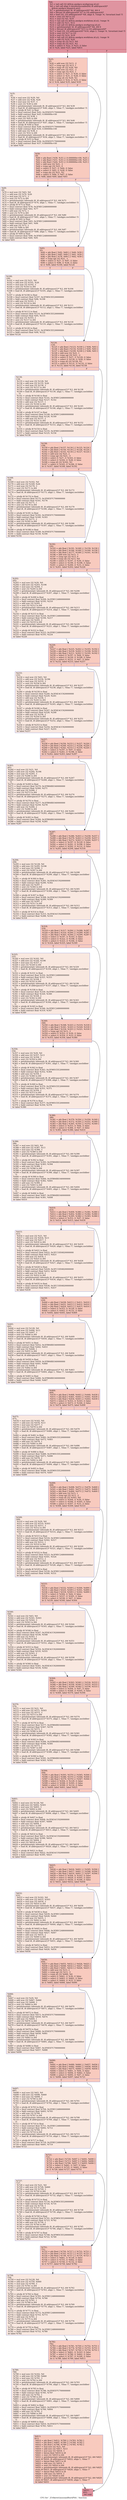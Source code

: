 digraph "CFG for '_Z16kernGaussianBluriiPhS_' function" {
	label="CFG for '_Z16kernGaussianBluriiPhS_' function";

	Node0x592f450 [shape=record,color="#b70d28ff", style=filled, fillcolor="#b70d2870",label="{%4:\l  %5 = tail call i32 @llvm.amdgcn.workgroup.id.x()\l  %6 = tail call align 4 dereferenceable(64) i8 addrspace(4)*\l... @llvm.amdgcn.dispatch.ptr()\l  %7 = getelementptr i8, i8 addrspace(4)* %6, i64 4\l  %8 = bitcast i8 addrspace(4)* %7 to i16 addrspace(4)*\l  %9 = load i16, i16 addrspace(4)* %8, align 4, !range !4, !invariant.load !5\l  %10 = zext i16 %9 to i32\l  %11 = mul i32 %5, %10\l  %12 = tail call i32 @llvm.amdgcn.workitem.id.x(), !range !6\l  %13 = add i32 %11, %12\l  %14 = tail call i32 @llvm.amdgcn.workgroup.id.y()\l  %15 = getelementptr i8, i8 addrspace(4)* %6, i64 6\l  %16 = bitcast i8 addrspace(4)* %15 to i16 addrspace(4)*\l  %17 = load i16, i16 addrspace(4)* %16, align 2, !range !4, !invariant.load !5\l  %18 = zext i16 %17 to i32\l  %19 = mul i32 %14, %18\l  %20 = tail call i32 @llvm.amdgcn.workitem.id.y(), !range !6\l  %21 = add i32 %19, %20\l  %22 = icmp slt i32 %13, %0\l  %23 = icmp slt i32 %21, %1\l  %24 = select i1 %22, i1 %23, i1 false\l  br i1 %24, label %25, label %831\l|{<s0>T|<s1>F}}"];
	Node0x592f450:s0 -> Node0x5932ef0;
	Node0x592f450:s1 -> Node0x5932f80;
	Node0x5932ef0 [shape=record,color="#3d50c3ff", style=filled, fillcolor="#ef886b70",label="{%25:\l25:                                               \l  %26 = add nsw i32 %13, -2\l  %27 = icmp sgt i32 %13, 1\l  %28 = icmp slt i32 %26, %0\l  %29 = add nsw i32 %21, -2\l  %30 = icmp sgt i32 %21, 1\l  %31 = select i1 %27, i1 %30, i1 false\l  %32 = select i1 %31, i1 %28, i1 false\l  %33 = icmp slt i32 %29, %1\l  %34 = select i1 %32, i1 %33, i1 false\l  br i1 %34, label %35, label %59\l|{<s0>T|<s1>F}}"];
	Node0x5932ef0:s0 -> Node0x5931650;
	Node0x5932ef0:s1 -> Node0x5933810;
	Node0x5931650 [shape=record,color="#3d50c3ff", style=filled, fillcolor="#f1ccb870",label="{%35:\l35:                                               \l  %36 = mul nsw i32 %29, %0\l  %37 = add nsw i32 %36, %26\l  %38 = mul nsw i32 %37, 3\l  %39 = sext i32 %38 to i64\l  %40 = getelementptr inbounds i8, i8 addrspace(1)* %3, i64 %39\l  %41 = load i8, i8 addrspace(1)* %40, align 1, !tbaa !7, !amdgpu.noclobber !5\l  %42 = uitofp i8 %41 to float\l  %43 = fmul contract float %42, 0x3F6ED7C700000000\l  %44 = fadd contract float %43, 0.000000e+00\l  %45 = add nsw i32 %38, 1\l  %46 = sext i32 %45 to i64\l  %47 = getelementptr inbounds i8, i8 addrspace(1)* %3, i64 %46\l  %48 = load i8, i8 addrspace(1)* %47, align 1, !tbaa !7, !amdgpu.noclobber !5\l  %49 = uitofp i8 %48 to float\l  %50 = fmul contract float %49, 0x3F6ED7C700000000\l  %51 = fadd contract float %50, 0.000000e+00\l  %52 = add nsw i32 %38, 2\l  %53 = sext i32 %52 to i64\l  %54 = getelementptr inbounds i8, i8 addrspace(1)* %3, i64 %53\l  %55 = load i8, i8 addrspace(1)* %54, align 1, !tbaa !7, !amdgpu.noclobber !5\l  %56 = uitofp i8 %55 to float\l  %57 = fmul contract float %56, 0x3F6ED7C700000000\l  %58 = fadd contract float %57, 0.000000e+00\l  br label %59\l}"];
	Node0x5931650 -> Node0x5933810;
	Node0x5933810 [shape=record,color="#3d50c3ff", style=filled, fillcolor="#ef886b70",label="{%59:\l59:                                               \l  %60 = phi float [ %58, %35 ], [ 0.000000e+00, %25 ]\l  %61 = phi float [ %51, %35 ], [ 0.000000e+00, %25 ]\l  %62 = phi float [ %44, %35 ], [ 0.000000e+00, %25 ]\l  %63 = add nsw i32 %21, -1\l  %64 = icmp sgt i32 %21, 0\l  %65 = select i1 %27, i1 %64, i1 false\l  %66 = select i1 %65, i1 %28, i1 false\l  %67 = icmp sle i32 %21, %1\l  %68 = select i1 %66, i1 %67, i1 false\l  br i1 %68, label %69, label %93\l|{<s0>T|<s1>F}}"];
	Node0x5933810:s0 -> Node0x59360e0;
	Node0x5933810:s1 -> Node0x5936130;
	Node0x59360e0 [shape=record,color="#3d50c3ff", style=filled, fillcolor="#f1ccb870",label="{%69:\l69:                                               \l  %70 = mul nsw i32 %63, %0\l  %71 = add nsw i32 %70, %26\l  %72 = mul nsw i32 %71, 3\l  %73 = sext i32 %72 to i64\l  %74 = getelementptr inbounds i8, i8 addrspace(1)* %3, i64 %73\l  %75 = load i8, i8 addrspace(1)* %74, align 1, !tbaa !7, !amdgpu.noclobber !5\l  %76 = uitofp i8 %75 to float\l  %77 = fmul contract float %76, 0x3F8EC24800000000\l  %78 = fadd contract float %62, %77\l  %79 = add nsw i32 %72, 1\l  %80 = sext i32 %79 to i64\l  %81 = getelementptr inbounds i8, i8 addrspace(1)* %3, i64 %80\l  %82 = load i8, i8 addrspace(1)* %81, align 1, !tbaa !7, !amdgpu.noclobber !5\l  %83 = uitofp i8 %82 to float\l  %84 = fmul contract float %83, 0x3F8EC24800000000\l  %85 = fadd contract float %61, %84\l  %86 = add nsw i32 %72, 2\l  %87 = sext i32 %86 to i64\l  %88 = getelementptr inbounds i8, i8 addrspace(1)* %3, i64 %87\l  %89 = load i8, i8 addrspace(1)* %88, align 1, !tbaa !7, !amdgpu.noclobber !5\l  %90 = uitofp i8 %89 to float\l  %91 = fmul contract float %90, 0x3F8EC24800000000\l  %92 = fadd contract float %60, %91\l  br label %93\l}"];
	Node0x59360e0 -> Node0x5936130;
	Node0x5936130 [shape=record,color="#3d50c3ff", style=filled, fillcolor="#ef886b70",label="{%93:\l93:                                               \l  %94 = phi float [ %92, %69 ], [ %60, %59 ]\l  %95 = phi float [ %85, %69 ], [ %61, %59 ]\l  %96 = phi float [ %78, %69 ], [ %62, %59 ]\l  %97 = icmp sgt i32 %21, -1\l  %98 = select i1 %27, i1 %97, i1 false\l  %99 = select i1 %98, i1 %28, i1 false\l  br i1 %99, label %100, label %124\l|{<s0>T|<s1>F}}"];
	Node0x5936130:s0 -> Node0x59373d0;
	Node0x5936130:s1 -> Node0x5937420;
	Node0x59373d0 [shape=record,color="#3d50c3ff", style=filled, fillcolor="#f1ccb870",label="{%100:\l100:                                              \l  %101 = mul nsw i32 %21, %0\l  %102 = add nsw i32 %101, %26\l  %103 = mul nsw i32 %102, 3\l  %104 = sext i32 %103 to i64\l  %105 = getelementptr inbounds i8, i8 addrspace(1)* %3, i64 %104\l  %106 = load i8, i8 addrspace(1)* %105, align 1, !tbaa !7, !amdgpu.noclobber\l... !5\l  %107 = uitofp i8 %106 to float\l  %108 = fmul contract float %107, 0x3F985CEE20000000\l  %109 = fadd contract float %96, %108\l  %110 = add nsw i32 %103, 1\l  %111 = sext i32 %110 to i64\l  %112 = getelementptr inbounds i8, i8 addrspace(1)* %3, i64 %111\l  %113 = load i8, i8 addrspace(1)* %112, align 1, !tbaa !7, !amdgpu.noclobber\l... !5\l  %114 = uitofp i8 %113 to float\l  %115 = fmul contract float %114, 0x3F985CEE20000000\l  %116 = fadd contract float %95, %115\l  %117 = add nsw i32 %103, 2\l  %118 = sext i32 %117 to i64\l  %119 = getelementptr inbounds i8, i8 addrspace(1)* %3, i64 %118\l  %120 = load i8, i8 addrspace(1)* %119, align 1, !tbaa !7, !amdgpu.noclobber\l... !5\l  %121 = uitofp i8 %120 to float\l  %122 = fmul contract float %121, 0x3F985CEE20000000\l  %123 = fadd contract float %94, %122\l  br label %124\l}"];
	Node0x59373d0 -> Node0x5937420;
	Node0x5937420 [shape=record,color="#3d50c3ff", style=filled, fillcolor="#ef886b70",label="{%124:\l124:                                              \l  %125 = phi float [ %123, %100 ], [ %94, %93 ]\l  %126 = phi float [ %116, %100 ], [ %95, %93 ]\l  %127 = phi float [ %109, %100 ], [ %96, %93 ]\l  %128 = add nsw i32 %21, 1\l  %129 = icmp sgt i32 %21, -2\l  %130 = select i1 %27, i1 %129, i1 false\l  %131 = select i1 %130, i1 %28, i1 false\l  %132 = icmp slt i32 %128, %1\l  %133 = select i1 %131, i1 %132, i1 false\l  br i1 %133, label %134, label %158\l|{<s0>T|<s1>F}}"];
	Node0x5937420:s0 -> Node0x5935f50;
	Node0x5937420:s1 -> Node0x5935fa0;
	Node0x5935f50 [shape=record,color="#3d50c3ff", style=filled, fillcolor="#f1ccb870",label="{%134:\l134:                                              \l  %135 = mul nsw i32 %128, %0\l  %136 = add nsw i32 %135, %26\l  %137 = mul nsw i32 %136, 3\l  %138 = sext i32 %137 to i64\l  %139 = getelementptr inbounds i8, i8 addrspace(1)* %3, i64 %138\l  %140 = load i8, i8 addrspace(1)* %139, align 1, !tbaa !7, !amdgpu.noclobber\l... !5\l  %141 = uitofp i8 %140 to float\l  %142 = fmul contract float %141, 0x3F8EC24800000000\l  %143 = fadd contract float %127, %142\l  %144 = add nsw i32 %137, 1\l  %145 = sext i32 %144 to i64\l  %146 = getelementptr inbounds i8, i8 addrspace(1)* %3, i64 %145\l  %147 = load i8, i8 addrspace(1)* %146, align 1, !tbaa !7, !amdgpu.noclobber\l... !5\l  %148 = uitofp i8 %147 to float\l  %149 = fmul contract float %148, 0x3F8EC24800000000\l  %150 = fadd contract float %126, %149\l  %151 = add nsw i32 %137, 2\l  %152 = sext i32 %151 to i64\l  %153 = getelementptr inbounds i8, i8 addrspace(1)* %3, i64 %152\l  %154 = load i8, i8 addrspace(1)* %153, align 1, !tbaa !7, !amdgpu.noclobber\l... !5\l  %155 = uitofp i8 %154 to float\l  %156 = fmul contract float %155, 0x3F8EC24800000000\l  %157 = fadd contract float %125, %156\l  br label %158\l}"];
	Node0x5935f50 -> Node0x5935fa0;
	Node0x5935fa0 [shape=record,color="#3d50c3ff", style=filled, fillcolor="#ef886b70",label="{%158:\l158:                                              \l  %159 = phi float [ %157, %134 ], [ %125, %124 ]\l  %160 = phi float [ %150, %134 ], [ %126, %124 ]\l  %161 = phi float [ %143, %134 ], [ %127, %124 ]\l  %162 = add nsw i32 %21, 2\l  %163 = icmp sgt i32 %21, -3\l  %164 = select i1 %27, i1 %163, i1 false\l  %165 = select i1 %164, i1 %28, i1 false\l  %166 = icmp slt i32 %162, %1\l  %167 = select i1 %165, i1 %166, i1 false\l  br i1 %167, label %168, label %192\l|{<s0>T|<s1>F}}"];
	Node0x5935fa0:s0 -> Node0x593a0b0;
	Node0x5935fa0:s1 -> Node0x593a100;
	Node0x593a0b0 [shape=record,color="#3d50c3ff", style=filled, fillcolor="#f1ccb870",label="{%168:\l168:                                              \l  %169 = mul nsw i32 %162, %0\l  %170 = add nsw i32 %169, %26\l  %171 = mul nsw i32 %170, 3\l  %172 = sext i32 %171 to i64\l  %173 = getelementptr inbounds i8, i8 addrspace(1)* %3, i64 %172\l  %174 = load i8, i8 addrspace(1)* %173, align 1, !tbaa !7, !amdgpu.noclobber\l... !5\l  %175 = uitofp i8 %174 to float\l  %176 = fmul contract float %175, 0x3F6ED7C700000000\l  %177 = fadd contract float %161, %176\l  %178 = add nsw i32 %171, 1\l  %179 = sext i32 %178 to i64\l  %180 = getelementptr inbounds i8, i8 addrspace(1)* %3, i64 %179\l  %181 = load i8, i8 addrspace(1)* %180, align 1, !tbaa !7, !amdgpu.noclobber\l... !5\l  %182 = uitofp i8 %181 to float\l  %183 = fmul contract float %182, 0x3F6ED7C700000000\l  %184 = fadd contract float %160, %183\l  %185 = add nsw i32 %171, 2\l  %186 = sext i32 %185 to i64\l  %187 = getelementptr inbounds i8, i8 addrspace(1)* %3, i64 %186\l  %188 = load i8, i8 addrspace(1)* %187, align 1, !tbaa !7, !amdgpu.noclobber\l... !5\l  %189 = uitofp i8 %188 to float\l  %190 = fmul contract float %189, 0x3F6ED7C700000000\l  %191 = fadd contract float %159, %190\l  br label %192\l}"];
	Node0x593a0b0 -> Node0x593a100;
	Node0x593a100 [shape=record,color="#3d50c3ff", style=filled, fillcolor="#ef886b70",label="{%192:\l192:                                              \l  %193 = phi float [ %191, %168 ], [ %159, %158 ]\l  %194 = phi float [ %184, %168 ], [ %160, %158 ]\l  %195 = phi float [ %177, %168 ], [ %161, %158 ]\l  %196 = add nsw i32 %13, -1\l  %197 = icmp sgt i32 %13, 0\l  %198 = icmp sle i32 %13, %0\l  %199 = select i1 %197, i1 %30, i1 false\l  %200 = select i1 %199, i1 %198, i1 false\l  %201 = select i1 %200, i1 %33, i1 false\l  br i1 %201, label %202, label %226\l|{<s0>T|<s1>F}}"];
	Node0x593a100:s0 -> Node0x593b530;
	Node0x593a100:s1 -> Node0x593b580;
	Node0x593b530 [shape=record,color="#3d50c3ff", style=filled, fillcolor="#f1ccb870",label="{%202:\l202:                                              \l  %203 = mul nsw i32 %29, %0\l  %204 = add nsw i32 %203, %196\l  %205 = mul nsw i32 %204, 3\l  %206 = sext i32 %205 to i64\l  %207 = getelementptr inbounds i8, i8 addrspace(1)* %3, i64 %206\l  %208 = load i8, i8 addrspace(1)* %207, align 1, !tbaa !7, !amdgpu.noclobber\l... !5\l  %209 = uitofp i8 %208 to float\l  %210 = fmul contract float %209, 0x3F8EC24800000000\l  %211 = fadd contract float %195, %210\l  %212 = add nsw i32 %205, 1\l  %213 = sext i32 %212 to i64\l  %214 = getelementptr inbounds i8, i8 addrspace(1)* %3, i64 %213\l  %215 = load i8, i8 addrspace(1)* %214, align 1, !tbaa !7, !amdgpu.noclobber\l... !5\l  %216 = uitofp i8 %215 to float\l  %217 = fmul contract float %216, 0x3F8EC24800000000\l  %218 = fadd contract float %194, %217\l  %219 = add nsw i32 %205, 2\l  %220 = sext i32 %219 to i64\l  %221 = getelementptr inbounds i8, i8 addrspace(1)* %3, i64 %220\l  %222 = load i8, i8 addrspace(1)* %221, align 1, !tbaa !7, !amdgpu.noclobber\l... !5\l  %223 = uitofp i8 %222 to float\l  %224 = fmul contract float %223, 0x3F8EC24800000000\l  %225 = fadd contract float %193, %224\l  br label %226\l}"];
	Node0x593b530 -> Node0x593b580;
	Node0x593b580 [shape=record,color="#3d50c3ff", style=filled, fillcolor="#ef886b70",label="{%226:\l226:                                              \l  %227 = phi float [ %225, %202 ], [ %193, %192 ]\l  %228 = phi float [ %218, %202 ], [ %194, %192 ]\l  %229 = phi float [ %211, %202 ], [ %195, %192 ]\l  %230 = select i1 %197, i1 %64, i1 false\l  %231 = select i1 %230, i1 %198, i1 false\l  %232 = select i1 %231, i1 %67, i1 false\l  br i1 %232, label %233, label %257\l|{<s0>T|<s1>F}}"];
	Node0x593b580:s0 -> Node0x593c7d0;
	Node0x593b580:s1 -> Node0x593c820;
	Node0x593c7d0 [shape=record,color="#3d50c3ff", style=filled, fillcolor="#f1ccb870",label="{%233:\l233:                                              \l  %234 = mul nsw i32 %63, %0\l  %235 = add nsw i32 %234, %196\l  %236 = mul nsw i32 %235, 3\l  %237 = sext i32 %236 to i64\l  %238 = getelementptr inbounds i8, i8 addrspace(1)* %3, i64 %237\l  %239 = load i8, i8 addrspace(1)* %238, align 1, !tbaa !7, !amdgpu.noclobber\l... !5\l  %240 = uitofp i8 %239 to float\l  %241 = fmul contract float %240, 0x3FAEACC920000000\l  %242 = fadd contract float %229, %241\l  %243 = add nsw i32 %236, 1\l  %244 = sext i32 %243 to i64\l  %245 = getelementptr inbounds i8, i8 addrspace(1)* %3, i64 %244\l  %246 = load i8, i8 addrspace(1)* %245, align 1, !tbaa !7, !amdgpu.noclobber\l... !5\l  %247 = uitofp i8 %246 to float\l  %248 = fmul contract float %247, 0x3FAEACC920000000\l  %249 = fadd contract float %228, %248\l  %250 = add nsw i32 %236, 2\l  %251 = sext i32 %250 to i64\l  %252 = getelementptr inbounds i8, i8 addrspace(1)* %3, i64 %251\l  %253 = load i8, i8 addrspace(1)* %252, align 1, !tbaa !7, !amdgpu.noclobber\l... !5\l  %254 = uitofp i8 %253 to float\l  %255 = fmul contract float %254, 0x3FAEACC920000000\l  %256 = fadd contract float %227, %255\l  br label %257\l}"];
	Node0x593c7d0 -> Node0x593c820;
	Node0x593c820 [shape=record,color="#3d50c3ff", style=filled, fillcolor="#ef886b70",label="{%257:\l257:                                              \l  %258 = phi float [ %256, %233 ], [ %227, %226 ]\l  %259 = phi float [ %249, %233 ], [ %228, %226 ]\l  %260 = phi float [ %242, %233 ], [ %229, %226 ]\l  %261 = select i1 %197, i1 %97, i1 false\l  %262 = select i1 %261, i1 %198, i1 false\l  br i1 %262, label %263, label %287\l|{<s0>T|<s1>F}}"];
	Node0x593c820:s0 -> Node0x5938910;
	Node0x593c820:s1 -> Node0x5938960;
	Node0x5938910 [shape=record,color="#3d50c3ff", style=filled, fillcolor="#f1ccb870",label="{%263:\l263:                                              \l  %264 = mul nsw i32 %21, %0\l  %265 = add nsw i32 %264, %196\l  %266 = mul nsw i32 %265, 3\l  %267 = sext i32 %266 to i64\l  %268 = getelementptr inbounds i8, i8 addrspace(1)* %3, i64 %267\l  %269 = load i8, i8 addrspace(1)* %268, align 1, !tbaa !7, !amdgpu.noclobber\l... !5\l  %270 = uitofp i8 %269 to float\l  %271 = fmul contract float %270, 0x3FB84BD340000000\l  %272 = fadd contract float %260, %271\l  %273 = add nsw i32 %266, 1\l  %274 = sext i32 %273 to i64\l  %275 = getelementptr inbounds i8, i8 addrspace(1)* %3, i64 %274\l  %276 = load i8, i8 addrspace(1)* %275, align 1, !tbaa !7, !amdgpu.noclobber\l... !5\l  %277 = uitofp i8 %276 to float\l  %278 = fmul contract float %277, 0x3FB84BD340000000\l  %279 = fadd contract float %259, %278\l  %280 = add nsw i32 %266, 2\l  %281 = sext i32 %280 to i64\l  %282 = getelementptr inbounds i8, i8 addrspace(1)* %3, i64 %281\l  %283 = load i8, i8 addrspace(1)* %282, align 1, !tbaa !7, !amdgpu.noclobber\l... !5\l  %284 = uitofp i8 %283 to float\l  %285 = fmul contract float %284, 0x3FB84BD340000000\l  %286 = fadd contract float %258, %285\l  br label %287\l}"];
	Node0x5938910 -> Node0x5938960;
	Node0x5938960 [shape=record,color="#3d50c3ff", style=filled, fillcolor="#ef886b70",label="{%287:\l287:                                              \l  %288 = phi float [ %286, %263 ], [ %258, %257 ]\l  %289 = phi float [ %279, %263 ], [ %259, %257 ]\l  %290 = phi float [ %272, %263 ], [ %260, %257 ]\l  %291 = select i1 %197, i1 %129, i1 false\l  %292 = select i1 %291, i1 %198, i1 false\l  %293 = select i1 %292, i1 %132, i1 false\l  br i1 %293, label %294, label %318\l|{<s0>T|<s1>F}}"];
	Node0x5938960:s0 -> Node0x593f4f0;
	Node0x5938960:s1 -> Node0x593f540;
	Node0x593f4f0 [shape=record,color="#3d50c3ff", style=filled, fillcolor="#f1ccb870",label="{%294:\l294:                                              \l  %295 = mul nsw i32 %128, %0\l  %296 = add nsw i32 %295, %196\l  %297 = mul nsw i32 %296, 3\l  %298 = sext i32 %297 to i64\l  %299 = getelementptr inbounds i8, i8 addrspace(1)* %3, i64 %298\l  %300 = load i8, i8 addrspace(1)* %299, align 1, !tbaa !7, !amdgpu.noclobber\l... !5\l  %301 = uitofp i8 %300 to float\l  %302 = fmul contract float %301, 0x3FAEACC920000000\l  %303 = fadd contract float %290, %302\l  %304 = add nsw i32 %297, 1\l  %305 = sext i32 %304 to i64\l  %306 = getelementptr inbounds i8, i8 addrspace(1)* %3, i64 %305\l  %307 = load i8, i8 addrspace(1)* %306, align 1, !tbaa !7, !amdgpu.noclobber\l... !5\l  %308 = uitofp i8 %307 to float\l  %309 = fmul contract float %308, 0x3FAEACC920000000\l  %310 = fadd contract float %289, %309\l  %311 = add nsw i32 %297, 2\l  %312 = sext i32 %311 to i64\l  %313 = getelementptr inbounds i8, i8 addrspace(1)* %3, i64 %312\l  %314 = load i8, i8 addrspace(1)* %313, align 1, !tbaa !7, !amdgpu.noclobber\l... !5\l  %315 = uitofp i8 %314 to float\l  %316 = fmul contract float %315, 0x3FAEACC920000000\l  %317 = fadd contract float %288, %316\l  br label %318\l}"];
	Node0x593f4f0 -> Node0x593f540;
	Node0x593f540 [shape=record,color="#3d50c3ff", style=filled, fillcolor="#ef886b70",label="{%318:\l318:                                              \l  %319 = phi float [ %317, %294 ], [ %288, %287 ]\l  %320 = phi float [ %310, %294 ], [ %289, %287 ]\l  %321 = phi float [ %303, %294 ], [ %290, %287 ]\l  %322 = select i1 %197, i1 %163, i1 false\l  %323 = select i1 %322, i1 %198, i1 false\l  %324 = select i1 %323, i1 %166, i1 false\l  br i1 %324, label %325, label %349\l|{<s0>T|<s1>F}}"];
	Node0x593f540:s0 -> Node0x5940790;
	Node0x593f540:s1 -> Node0x59407e0;
	Node0x5940790 [shape=record,color="#3d50c3ff", style=filled, fillcolor="#f1ccb870",label="{%325:\l325:                                              \l  %326 = mul nsw i32 %162, %0\l  %327 = add nsw i32 %326, %196\l  %328 = mul nsw i32 %327, 3\l  %329 = sext i32 %328 to i64\l  %330 = getelementptr inbounds i8, i8 addrspace(1)* %3, i64 %329\l  %331 = load i8, i8 addrspace(1)* %330, align 1, !tbaa !7, !amdgpu.noclobber\l... !5\l  %332 = uitofp i8 %331 to float\l  %333 = fmul contract float %332, 0x3F8EC24800000000\l  %334 = fadd contract float %321, %333\l  %335 = add nsw i32 %328, 1\l  %336 = sext i32 %335 to i64\l  %337 = getelementptr inbounds i8, i8 addrspace(1)* %3, i64 %336\l  %338 = load i8, i8 addrspace(1)* %337, align 1, !tbaa !7, !amdgpu.noclobber\l... !5\l  %339 = uitofp i8 %338 to float\l  %340 = fmul contract float %339, 0x3F8EC24800000000\l  %341 = fadd contract float %320, %340\l  %342 = add nsw i32 %328, 2\l  %343 = sext i32 %342 to i64\l  %344 = getelementptr inbounds i8, i8 addrspace(1)* %3, i64 %343\l  %345 = load i8, i8 addrspace(1)* %344, align 1, !tbaa !7, !amdgpu.noclobber\l... !5\l  %346 = uitofp i8 %345 to float\l  %347 = fmul contract float %346, 0x3F8EC24800000000\l  %348 = fadd contract float %319, %347\l  br label %349\l}"];
	Node0x5940790 -> Node0x59407e0;
	Node0x59407e0 [shape=record,color="#3d50c3ff", style=filled, fillcolor="#ef886b70",label="{%349:\l349:                                              \l  %350 = phi float [ %348, %325 ], [ %319, %318 ]\l  %351 = phi float [ %341, %325 ], [ %320, %318 ]\l  %352 = phi float [ %334, %325 ], [ %321, %318 ]\l  %353 = icmp sgt i32 %13, -1\l  %354 = select i1 %353, i1 %30, i1 false\l  %355 = select i1 %354, i1 %33, i1 false\l  br i1 %355, label %356, label %380\l|{<s0>T|<s1>F}}"];
	Node0x59407e0:s0 -> Node0x5941a10;
	Node0x59407e0:s1 -> Node0x5941a60;
	Node0x5941a10 [shape=record,color="#3d50c3ff", style=filled, fillcolor="#f1ccb870",label="{%356:\l356:                                              \l  %357 = mul nsw i32 %29, %0\l  %358 = add nsw i32 %357, %13\l  %359 = mul nsw i32 %358, 3\l  %360 = sext i32 %359 to i64\l  %361 = getelementptr inbounds i8, i8 addrspace(1)* %3, i64 %360\l  %362 = load i8, i8 addrspace(1)* %361, align 1, !tbaa !7, !amdgpu.noclobber\l... !5\l  %363 = uitofp i8 %362 to float\l  %364 = fmul contract float %363, 0x3F985CEE20000000\l  %365 = fadd contract float %352, %364\l  %366 = add nsw i32 %359, 1\l  %367 = sext i32 %366 to i64\l  %368 = getelementptr inbounds i8, i8 addrspace(1)* %3, i64 %367\l  %369 = load i8, i8 addrspace(1)* %368, align 1, !tbaa !7, !amdgpu.noclobber\l... !5\l  %370 = uitofp i8 %369 to float\l  %371 = fmul contract float %370, 0x3F985CEE20000000\l  %372 = fadd contract float %351, %371\l  %373 = add nsw i32 %359, 2\l  %374 = sext i32 %373 to i64\l  %375 = getelementptr inbounds i8, i8 addrspace(1)* %3, i64 %374\l  %376 = load i8, i8 addrspace(1)* %375, align 1, !tbaa !7, !amdgpu.noclobber\l... !5\l  %377 = uitofp i8 %376 to float\l  %378 = fmul contract float %377, 0x3F985CEE20000000\l  %379 = fadd contract float %350, %378\l  br label %380\l}"];
	Node0x5941a10 -> Node0x5941a60;
	Node0x5941a60 [shape=record,color="#3d50c3ff", style=filled, fillcolor="#ef886b70",label="{%380:\l380:                                              \l  %381 = phi float [ %379, %356 ], [ %350, %349 ]\l  %382 = phi float [ %372, %356 ], [ %351, %349 ]\l  %383 = phi float [ %365, %356 ], [ %352, %349 ]\l  %384 = select i1 %353, i1 %64, i1 false\l  %385 = select i1 %384, i1 %67, i1 false\l  br i1 %385, label %386, label %410\l|{<s0>T|<s1>F}}"];
	Node0x5941a60:s0 -> Node0x5942c00;
	Node0x5941a60:s1 -> Node0x5942c50;
	Node0x5942c00 [shape=record,color="#3d50c3ff", style=filled, fillcolor="#f1ccb870",label="{%386:\l386:                                              \l  %387 = mul nsw i32 %63, %0\l  %388 = add nsw i32 %387, %13\l  %389 = mul nsw i32 %388, 3\l  %390 = sext i32 %389 to i64\l  %391 = getelementptr inbounds i8, i8 addrspace(1)* %3, i64 %390\l  %392 = load i8, i8 addrspace(1)* %391, align 1, !tbaa !7, !amdgpu.noclobber\l... !5\l  %393 = uitofp i8 %392 to float\l  %394 = fmul contract float %393, 0x3FB84BD340000000\l  %395 = fadd contract float %383, %394\l  %396 = add nsw i32 %389, 1\l  %397 = sext i32 %396 to i64\l  %398 = getelementptr inbounds i8, i8 addrspace(1)* %3, i64 %397\l  %399 = load i8, i8 addrspace(1)* %398, align 1, !tbaa !7, !amdgpu.noclobber\l... !5\l  %400 = uitofp i8 %399 to float\l  %401 = fmul contract float %400, 0x3FB84BD340000000\l  %402 = fadd contract float %382, %401\l  %403 = add nsw i32 %389, 2\l  %404 = sext i32 %403 to i64\l  %405 = getelementptr inbounds i8, i8 addrspace(1)* %3, i64 %404\l  %406 = load i8, i8 addrspace(1)* %405, align 1, !tbaa !7, !amdgpu.noclobber\l... !5\l  %407 = uitofp i8 %406 to float\l  %408 = fmul contract float %407, 0x3FB84BD340000000\l  %409 = fadd contract float %381, %408\l  br label %410\l}"];
	Node0x5942c00 -> Node0x5942c50;
	Node0x5942c50 [shape=record,color="#3d50c3ff", style=filled, fillcolor="#ef886b70",label="{%410:\l410:                                              \l  %411 = phi float [ %409, %386 ], [ %381, %380 ]\l  %412 = phi float [ %402, %386 ], [ %382, %380 ]\l  %413 = phi float [ %395, %386 ], [ %383, %380 ]\l  %414 = select i1 %353, i1 %97, i1 false\l  br i1 %414, label %415, label %439\l|{<s0>T|<s1>F}}"];
	Node0x5942c50:s0 -> Node0x5943d40;
	Node0x5942c50:s1 -> Node0x5943d90;
	Node0x5943d40 [shape=record,color="#3d50c3ff", style=filled, fillcolor="#f1ccb870",label="{%415:\l415:                                              \l  %416 = mul nsw i32 %21, %0\l  %417 = add nsw i32 %416, %13\l  %418 = mul nsw i32 %417, 3\l  %419 = sext i32 %418 to i64\l  %420 = getelementptr inbounds i8, i8 addrspace(1)* %3, i64 %419\l  %421 = load i8, i8 addrspace(1)* %420, align 1, !tbaa !7, !amdgpu.noclobber\l... !5\l  %422 = uitofp i8 %421 to float\l  %423 = fmul contract float %422, 0x3FC33E6820000000\l  %424 = fadd contract float %413, %423\l  %425 = add nsw i32 %418, 1\l  %426 = sext i32 %425 to i64\l  %427 = getelementptr inbounds i8, i8 addrspace(1)* %3, i64 %426\l  %428 = load i8, i8 addrspace(1)* %427, align 1, !tbaa !7, !amdgpu.noclobber\l... !5\l  %429 = uitofp i8 %428 to float\l  %430 = fmul contract float %429, 0x3FC33E6820000000\l  %431 = fadd contract float %412, %430\l  %432 = add nsw i32 %418, 2\l  %433 = sext i32 %432 to i64\l  %434 = getelementptr inbounds i8, i8 addrspace(1)* %3, i64 %433\l  %435 = load i8, i8 addrspace(1)* %434, align 1, !tbaa !7, !amdgpu.noclobber\l... !5\l  %436 = uitofp i8 %435 to float\l  %437 = fmul contract float %436, 0x3FC33E6820000000\l  %438 = fadd contract float %411, %437\l  br label %439\l}"];
	Node0x5943d40 -> Node0x5943d90;
	Node0x5943d90 [shape=record,color="#3d50c3ff", style=filled, fillcolor="#ef886b70",label="{%439:\l439:                                              \l  %440 = phi float [ %438, %415 ], [ %411, %410 ]\l  %441 = phi float [ %431, %415 ], [ %412, %410 ]\l  %442 = phi float [ %424, %415 ], [ %413, %410 ]\l  %443 = select i1 %353, i1 %129, i1 false\l  %444 = select i1 %443, i1 %132, i1 false\l  br i1 %444, label %445, label %469\l|{<s0>T|<s1>F}}"];
	Node0x5943d90:s0 -> Node0x5944f70;
	Node0x5943d90:s1 -> Node0x5944fc0;
	Node0x5944f70 [shape=record,color="#3d50c3ff", style=filled, fillcolor="#f1ccb870",label="{%445:\l445:                                              \l  %446 = mul nsw i32 %128, %0\l  %447 = add nsw i32 %446, %13\l  %448 = mul nsw i32 %447, 3\l  %449 = sext i32 %448 to i64\l  %450 = getelementptr inbounds i8, i8 addrspace(1)* %3, i64 %449\l  %451 = load i8, i8 addrspace(1)* %450, align 1, !tbaa !7, !amdgpu.noclobber\l... !5\l  %452 = uitofp i8 %451 to float\l  %453 = fmul contract float %452, 0x3FB84BD340000000\l  %454 = fadd contract float %442, %453\l  %455 = add nsw i32 %448, 1\l  %456 = sext i32 %455 to i64\l  %457 = getelementptr inbounds i8, i8 addrspace(1)* %3, i64 %456\l  %458 = load i8, i8 addrspace(1)* %457, align 1, !tbaa !7, !amdgpu.noclobber\l... !5\l  %459 = uitofp i8 %458 to float\l  %460 = fmul contract float %459, 0x3FB84BD340000000\l  %461 = fadd contract float %441, %460\l  %462 = add nsw i32 %448, 2\l  %463 = sext i32 %462 to i64\l  %464 = getelementptr inbounds i8, i8 addrspace(1)* %3, i64 %463\l  %465 = load i8, i8 addrspace(1)* %464, align 1, !tbaa !7, !amdgpu.noclobber\l... !5\l  %466 = uitofp i8 %465 to float\l  %467 = fmul contract float %466, 0x3FB84BD340000000\l  %468 = fadd contract float %440, %467\l  br label %469\l}"];
	Node0x5944f70 -> Node0x5944fc0;
	Node0x5944fc0 [shape=record,color="#3d50c3ff", style=filled, fillcolor="#ef886b70",label="{%469:\l469:                                              \l  %470 = phi float [ %468, %445 ], [ %440, %439 ]\l  %471 = phi float [ %461, %445 ], [ %441, %439 ]\l  %472 = phi float [ %454, %445 ], [ %442, %439 ]\l  %473 = select i1 %353, i1 %163, i1 false\l  %474 = select i1 %473, i1 %166, i1 false\l  br i1 %474, label %475, label %499\l|{<s0>T|<s1>F}}"];
	Node0x5944fc0:s0 -> Node0x5946190;
	Node0x5944fc0:s1 -> Node0x59461e0;
	Node0x5946190 [shape=record,color="#3d50c3ff", style=filled, fillcolor="#f1ccb870",label="{%475:\l475:                                              \l  %476 = mul nsw i32 %162, %0\l  %477 = add nsw i32 %476, %13\l  %478 = mul nsw i32 %477, 3\l  %479 = sext i32 %478 to i64\l  %480 = getelementptr inbounds i8, i8 addrspace(1)* %3, i64 %479\l  %481 = load i8, i8 addrspace(1)* %480, align 1, !tbaa !7, !amdgpu.noclobber\l... !5\l  %482 = uitofp i8 %481 to float\l  %483 = fmul contract float %482, 0x3F985CEE20000000\l  %484 = fadd contract float %472, %483\l  %485 = add nsw i32 %478, 1\l  %486 = sext i32 %485 to i64\l  %487 = getelementptr inbounds i8, i8 addrspace(1)* %3, i64 %486\l  %488 = load i8, i8 addrspace(1)* %487, align 1, !tbaa !7, !amdgpu.noclobber\l... !5\l  %489 = uitofp i8 %488 to float\l  %490 = fmul contract float %489, 0x3F985CEE20000000\l  %491 = fadd contract float %471, %490\l  %492 = add nsw i32 %478, 2\l  %493 = sext i32 %492 to i64\l  %494 = getelementptr inbounds i8, i8 addrspace(1)* %3, i64 %493\l  %495 = load i8, i8 addrspace(1)* %494, align 1, !tbaa !7, !amdgpu.noclobber\l... !5\l  %496 = uitofp i8 %495 to float\l  %497 = fmul contract float %496, 0x3F985CEE20000000\l  %498 = fadd contract float %470, %497\l  br label %499\l}"];
	Node0x5946190 -> Node0x59461e0;
	Node0x59461e0 [shape=record,color="#3d50c3ff", style=filled, fillcolor="#ef886b70",label="{%499:\l499:                                              \l  %500 = phi float [ %498, %475 ], [ %470, %469 ]\l  %501 = phi float [ %491, %475 ], [ %471, %469 ]\l  %502 = phi float [ %484, %475 ], [ %472, %469 ]\l  %503 = add nsw i32 %13, 1\l  %504 = icmp sgt i32 %13, -2\l  %505 = icmp slt i32 %503, %0\l  %506 = select i1 %504, i1 %30, i1 false\l  %507 = select i1 %506, i1 %505, i1 false\l  %508 = select i1 %507, i1 %33, i1 false\l  br i1 %508, label %509, label %533\l|{<s0>T|<s1>F}}"];
	Node0x59461e0:s0 -> Node0x5930890;
	Node0x59461e0:s1 -> Node0x59308e0;
	Node0x5930890 [shape=record,color="#3d50c3ff", style=filled, fillcolor="#f1ccb870",label="{%509:\l509:                                              \l  %510 = mul nsw i32 %29, %0\l  %511 = add nsw i32 %510, %503\l  %512 = mul nsw i32 %511, 3\l  %513 = sext i32 %512 to i64\l  %514 = getelementptr inbounds i8, i8 addrspace(1)* %3, i64 %513\l  %515 = load i8, i8 addrspace(1)* %514, align 1, !tbaa !7, !amdgpu.noclobber\l... !5\l  %516 = uitofp i8 %515 to float\l  %517 = fmul contract float %516, 0x3F8EC24800000000\l  %518 = fadd contract float %502, %517\l  %519 = add nsw i32 %512, 1\l  %520 = sext i32 %519 to i64\l  %521 = getelementptr inbounds i8, i8 addrspace(1)* %3, i64 %520\l  %522 = load i8, i8 addrspace(1)* %521, align 1, !tbaa !7, !amdgpu.noclobber\l... !5\l  %523 = uitofp i8 %522 to float\l  %524 = fmul contract float %523, 0x3F8EC24800000000\l  %525 = fadd contract float %501, %524\l  %526 = add nsw i32 %512, 2\l  %527 = sext i32 %526 to i64\l  %528 = getelementptr inbounds i8, i8 addrspace(1)* %3, i64 %527\l  %529 = load i8, i8 addrspace(1)* %528, align 1, !tbaa !7, !amdgpu.noclobber\l... !5\l  %530 = uitofp i8 %529 to float\l  %531 = fmul contract float %530, 0x3F8EC24800000000\l  %532 = fadd contract float %500, %531\l  br label %533\l}"];
	Node0x5930890 -> Node0x59308e0;
	Node0x59308e0 [shape=record,color="#3d50c3ff", style=filled, fillcolor="#ef886b70",label="{%533:\l533:                                              \l  %534 = phi float [ %532, %509 ], [ %500, %499 ]\l  %535 = phi float [ %525, %509 ], [ %501, %499 ]\l  %536 = phi float [ %518, %509 ], [ %502, %499 ]\l  %537 = select i1 %504, i1 %64, i1 false\l  %538 = select i1 %537, i1 %505, i1 false\l  %539 = select i1 %538, i1 %67, i1 false\l  br i1 %539, label %540, label %564\l|{<s0>T|<s1>F}}"];
	Node0x59308e0:s0 -> Node0x593de90;
	Node0x59308e0:s1 -> Node0x593dee0;
	Node0x593de90 [shape=record,color="#3d50c3ff", style=filled, fillcolor="#f1ccb870",label="{%540:\l540:                                              \l  %541 = mul nsw i32 %63, %0\l  %542 = add nsw i32 %541, %503\l  %543 = mul nsw i32 %542, 3\l  %544 = sext i32 %543 to i64\l  %545 = getelementptr inbounds i8, i8 addrspace(1)* %3, i64 %544\l  %546 = load i8, i8 addrspace(1)* %545, align 1, !tbaa !7, !amdgpu.noclobber\l... !5\l  %547 = uitofp i8 %546 to float\l  %548 = fmul contract float %547, 0x3FAEACC920000000\l  %549 = fadd contract float %536, %548\l  %550 = add nsw i32 %543, 1\l  %551 = sext i32 %550 to i64\l  %552 = getelementptr inbounds i8, i8 addrspace(1)* %3, i64 %551\l  %553 = load i8, i8 addrspace(1)* %552, align 1, !tbaa !7, !amdgpu.noclobber\l... !5\l  %554 = uitofp i8 %553 to float\l  %555 = fmul contract float %554, 0x3FAEACC920000000\l  %556 = fadd contract float %535, %555\l  %557 = add nsw i32 %543, 2\l  %558 = sext i32 %557 to i64\l  %559 = getelementptr inbounds i8, i8 addrspace(1)* %3, i64 %558\l  %560 = load i8, i8 addrspace(1)* %559, align 1, !tbaa !7, !amdgpu.noclobber\l... !5\l  %561 = uitofp i8 %560 to float\l  %562 = fmul contract float %561, 0x3FAEACC920000000\l  %563 = fadd contract float %534, %562\l  br label %564\l}"];
	Node0x593de90 -> Node0x593dee0;
	Node0x593dee0 [shape=record,color="#3d50c3ff", style=filled, fillcolor="#ef886b70",label="{%564:\l564:                                              \l  %565 = phi float [ %563, %540 ], [ %534, %533 ]\l  %566 = phi float [ %556, %540 ], [ %535, %533 ]\l  %567 = phi float [ %549, %540 ], [ %536, %533 ]\l  %568 = select i1 %504, i1 %97, i1 false\l  %569 = select i1 %568, i1 %505, i1 false\l  br i1 %569, label %570, label %594\l|{<s0>T|<s1>F}}"];
	Node0x593dee0:s0 -> Node0x594c080;
	Node0x593dee0:s1 -> Node0x594c0d0;
	Node0x594c080 [shape=record,color="#3d50c3ff", style=filled, fillcolor="#f1ccb870",label="{%570:\l570:                                              \l  %571 = mul nsw i32 %21, %0\l  %572 = add nsw i32 %571, %503\l  %573 = mul nsw i32 %572, 3\l  %574 = sext i32 %573 to i64\l  %575 = getelementptr inbounds i8, i8 addrspace(1)* %3, i64 %574\l  %576 = load i8, i8 addrspace(1)* %575, align 1, !tbaa !7, !amdgpu.noclobber\l... !5\l  %577 = uitofp i8 %576 to float\l  %578 = fmul contract float %577, 0x3FB84BD340000000\l  %579 = fadd contract float %567, %578\l  %580 = add nsw i32 %573, 1\l  %581 = sext i32 %580 to i64\l  %582 = getelementptr inbounds i8, i8 addrspace(1)* %3, i64 %581\l  %583 = load i8, i8 addrspace(1)* %582, align 1, !tbaa !7, !amdgpu.noclobber\l... !5\l  %584 = uitofp i8 %583 to float\l  %585 = fmul contract float %584, 0x3FB84BD340000000\l  %586 = fadd contract float %566, %585\l  %587 = add nsw i32 %573, 2\l  %588 = sext i32 %587 to i64\l  %589 = getelementptr inbounds i8, i8 addrspace(1)* %3, i64 %588\l  %590 = load i8, i8 addrspace(1)* %589, align 1, !tbaa !7, !amdgpu.noclobber\l... !5\l  %591 = uitofp i8 %590 to float\l  %592 = fmul contract float %591, 0x3FB84BD340000000\l  %593 = fadd contract float %565, %592\l  br label %594\l}"];
	Node0x594c080 -> Node0x594c0d0;
	Node0x594c0d0 [shape=record,color="#3d50c3ff", style=filled, fillcolor="#ef886b70",label="{%594:\l594:                                              \l  %595 = phi float [ %593, %570 ], [ %565, %564 ]\l  %596 = phi float [ %586, %570 ], [ %566, %564 ]\l  %597 = phi float [ %579, %570 ], [ %567, %564 ]\l  %598 = select i1 %504, i1 %129, i1 false\l  %599 = select i1 %598, i1 %505, i1 false\l  %600 = select i1 %599, i1 %132, i1 false\l  br i1 %600, label %601, label %625\l|{<s0>T|<s1>F}}"];
	Node0x594c0d0:s0 -> Node0x594d320;
	Node0x594c0d0:s1 -> Node0x594d370;
	Node0x594d320 [shape=record,color="#3d50c3ff", style=filled, fillcolor="#f1ccb870",label="{%601:\l601:                                              \l  %602 = mul nsw i32 %128, %0\l  %603 = add nsw i32 %602, %503\l  %604 = mul nsw i32 %603, 3\l  %605 = sext i32 %604 to i64\l  %606 = getelementptr inbounds i8, i8 addrspace(1)* %3, i64 %605\l  %607 = load i8, i8 addrspace(1)* %606, align 1, !tbaa !7, !amdgpu.noclobber\l... !5\l  %608 = uitofp i8 %607 to float\l  %609 = fmul contract float %608, 0x3FAEACC920000000\l  %610 = fadd contract float %597, %609\l  %611 = add nsw i32 %604, 1\l  %612 = sext i32 %611 to i64\l  %613 = getelementptr inbounds i8, i8 addrspace(1)* %3, i64 %612\l  %614 = load i8, i8 addrspace(1)* %613, align 1, !tbaa !7, !amdgpu.noclobber\l... !5\l  %615 = uitofp i8 %614 to float\l  %616 = fmul contract float %615, 0x3FAEACC920000000\l  %617 = fadd contract float %596, %616\l  %618 = add nsw i32 %604, 2\l  %619 = sext i32 %618 to i64\l  %620 = getelementptr inbounds i8, i8 addrspace(1)* %3, i64 %619\l  %621 = load i8, i8 addrspace(1)* %620, align 1, !tbaa !7, !amdgpu.noclobber\l... !5\l  %622 = uitofp i8 %621 to float\l  %623 = fmul contract float %622, 0x3FAEACC920000000\l  %624 = fadd contract float %595, %623\l  br label %625\l}"];
	Node0x594d320 -> Node0x594d370;
	Node0x594d370 [shape=record,color="#3d50c3ff", style=filled, fillcolor="#ef886b70",label="{%625:\l625:                                              \l  %626 = phi float [ %624, %601 ], [ %595, %594 ]\l  %627 = phi float [ %617, %601 ], [ %596, %594 ]\l  %628 = phi float [ %610, %601 ], [ %597, %594 ]\l  %629 = select i1 %504, i1 %163, i1 false\l  %630 = select i1 %629, i1 %505, i1 false\l  %631 = select i1 %630, i1 %166, i1 false\l  br i1 %631, label %632, label %656\l|{<s0>T|<s1>F}}"];
	Node0x594d370:s0 -> Node0x594e5c0;
	Node0x594d370:s1 -> Node0x594e610;
	Node0x594e5c0 [shape=record,color="#3d50c3ff", style=filled, fillcolor="#f1ccb870",label="{%632:\l632:                                              \l  %633 = mul nsw i32 %162, %0\l  %634 = add nsw i32 %633, %503\l  %635 = mul nsw i32 %634, 3\l  %636 = sext i32 %635 to i64\l  %637 = getelementptr inbounds i8, i8 addrspace(1)* %3, i64 %636\l  %638 = load i8, i8 addrspace(1)* %637, align 1, !tbaa !7, !amdgpu.noclobber\l... !5\l  %639 = uitofp i8 %638 to float\l  %640 = fmul contract float %639, 0x3F8EC24800000000\l  %641 = fadd contract float %628, %640\l  %642 = add nsw i32 %635, 1\l  %643 = sext i32 %642 to i64\l  %644 = getelementptr inbounds i8, i8 addrspace(1)* %3, i64 %643\l  %645 = load i8, i8 addrspace(1)* %644, align 1, !tbaa !7, !amdgpu.noclobber\l... !5\l  %646 = uitofp i8 %645 to float\l  %647 = fmul contract float %646, 0x3F8EC24800000000\l  %648 = fadd contract float %627, %647\l  %649 = add nsw i32 %635, 2\l  %650 = sext i32 %649 to i64\l  %651 = getelementptr inbounds i8, i8 addrspace(1)* %3, i64 %650\l  %652 = load i8, i8 addrspace(1)* %651, align 1, !tbaa !7, !amdgpu.noclobber\l... !5\l  %653 = uitofp i8 %652 to float\l  %654 = fmul contract float %653, 0x3F8EC24800000000\l  %655 = fadd contract float %626, %654\l  br label %656\l}"];
	Node0x594e5c0 -> Node0x594e610;
	Node0x594e610 [shape=record,color="#3d50c3ff", style=filled, fillcolor="#ef886b70",label="{%656:\l656:                                              \l  %657 = phi float [ %655, %632 ], [ %626, %625 ]\l  %658 = phi float [ %648, %632 ], [ %627, %625 ]\l  %659 = phi float [ %641, %632 ], [ %628, %625 ]\l  %660 = add nsw i32 %13, 2\l  %661 = icmp sgt i32 %13, -3\l  %662 = icmp slt i32 %660, %0\l  %663 = select i1 %661, i1 %30, i1 false\l  %664 = select i1 %663, i1 %662, i1 false\l  %665 = select i1 %664, i1 %33, i1 false\l  br i1 %665, label %666, label %690\l|{<s0>T|<s1>F}}"];
	Node0x594e610:s0 -> Node0x594fa10;
	Node0x594e610:s1 -> Node0x594fa60;
	Node0x594fa10 [shape=record,color="#3d50c3ff", style=filled, fillcolor="#f1ccb870",label="{%666:\l666:                                              \l  %667 = mul nsw i32 %29, %0\l  %668 = add nsw i32 %667, %660\l  %669 = mul nsw i32 %668, 3\l  %670 = sext i32 %669 to i64\l  %671 = getelementptr inbounds i8, i8 addrspace(1)* %3, i64 %670\l  %672 = load i8, i8 addrspace(1)* %671, align 1, !tbaa !7, !amdgpu.noclobber\l... !5\l  %673 = uitofp i8 %672 to float\l  %674 = fmul contract float %673, 0x3F6ED7C700000000\l  %675 = fadd contract float %659, %674\l  %676 = add nsw i32 %669, 1\l  %677 = sext i32 %676 to i64\l  %678 = getelementptr inbounds i8, i8 addrspace(1)* %3, i64 %677\l  %679 = load i8, i8 addrspace(1)* %678, align 1, !tbaa !7, !amdgpu.noclobber\l... !5\l  %680 = uitofp i8 %679 to float\l  %681 = fmul contract float %680, 0x3F6ED7C700000000\l  %682 = fadd contract float %658, %681\l  %683 = add nsw i32 %669, 2\l  %684 = sext i32 %683 to i64\l  %685 = getelementptr inbounds i8, i8 addrspace(1)* %3, i64 %684\l  %686 = load i8, i8 addrspace(1)* %685, align 1, !tbaa !7, !amdgpu.noclobber\l... !5\l  %687 = uitofp i8 %686 to float\l  %688 = fmul contract float %687, 0x3F6ED7C700000000\l  %689 = fadd contract float %657, %688\l  br label %690\l}"];
	Node0x594fa10 -> Node0x594fa60;
	Node0x594fa60 [shape=record,color="#3d50c3ff", style=filled, fillcolor="#ef886b70",label="{%690:\l690:                                              \l  %691 = phi float [ %689, %666 ], [ %657, %656 ]\l  %692 = phi float [ %682, %666 ], [ %658, %656 ]\l  %693 = phi float [ %675, %666 ], [ %659, %656 ]\l  %694 = select i1 %661, i1 %64, i1 false\l  %695 = select i1 %694, i1 %662, i1 false\l  %696 = select i1 %695, i1 %67, i1 false\l  br i1 %696, label %697, label %721\l|{<s0>T|<s1>F}}"];
	Node0x594fa60:s0 -> Node0x5950cb0;
	Node0x594fa60:s1 -> Node0x5950d00;
	Node0x5950cb0 [shape=record,color="#3d50c3ff", style=filled, fillcolor="#f1ccb870",label="{%697:\l697:                                              \l  %698 = mul nsw i32 %63, %0\l  %699 = add nsw i32 %698, %660\l  %700 = mul nsw i32 %699, 3\l  %701 = sext i32 %700 to i64\l  %702 = getelementptr inbounds i8, i8 addrspace(1)* %3, i64 %701\l  %703 = load i8, i8 addrspace(1)* %702, align 1, !tbaa !7, !amdgpu.noclobber\l... !5\l  %704 = uitofp i8 %703 to float\l  %705 = fmul contract float %704, 0x3F8EC24800000000\l  %706 = fadd contract float %693, %705\l  %707 = add nsw i32 %700, 1\l  %708 = sext i32 %707 to i64\l  %709 = getelementptr inbounds i8, i8 addrspace(1)* %3, i64 %708\l  %710 = load i8, i8 addrspace(1)* %709, align 1, !tbaa !7, !amdgpu.noclobber\l... !5\l  %711 = uitofp i8 %710 to float\l  %712 = fmul contract float %711, 0x3F8EC24800000000\l  %713 = fadd contract float %692, %712\l  %714 = add nsw i32 %700, 2\l  %715 = sext i32 %714 to i64\l  %716 = getelementptr inbounds i8, i8 addrspace(1)* %3, i64 %715\l  %717 = load i8, i8 addrspace(1)* %716, align 1, !tbaa !7, !amdgpu.noclobber\l... !5\l  %718 = uitofp i8 %717 to float\l  %719 = fmul contract float %718, 0x3F8EC24800000000\l  %720 = fadd contract float %691, %719\l  br label %721\l}"];
	Node0x5950cb0 -> Node0x5950d00;
	Node0x5950d00 [shape=record,color="#3d50c3ff", style=filled, fillcolor="#ef886b70",label="{%721:\l721:                                              \l  %722 = phi float [ %720, %697 ], [ %691, %690 ]\l  %723 = phi float [ %713, %697 ], [ %692, %690 ]\l  %724 = phi float [ %706, %697 ], [ %693, %690 ]\l  %725 = select i1 %661, i1 %97, i1 false\l  %726 = select i1 %725, i1 %662, i1 false\l  br i1 %726, label %727, label %751\l|{<s0>T|<s1>F}}"];
	Node0x5950d00:s0 -> Node0x59522b0;
	Node0x5950d00:s1 -> Node0x5952300;
	Node0x59522b0 [shape=record,color="#3d50c3ff", style=filled, fillcolor="#f1ccb870",label="{%727:\l727:                                              \l  %728 = mul nsw i32 %21, %0\l  %729 = add nsw i32 %728, %660\l  %730 = mul nsw i32 %729, 3\l  %731 = sext i32 %730 to i64\l  %732 = getelementptr inbounds i8, i8 addrspace(1)* %3, i64 %731\l  %733 = load i8, i8 addrspace(1)* %732, align 1, !tbaa !7, !amdgpu.noclobber\l... !5\l  %734 = uitofp i8 %733 to float\l  %735 = fmul contract float %734, 0x3F985CEE20000000\l  %736 = fadd contract float %724, %735\l  %737 = add nsw i32 %730, 1\l  %738 = sext i32 %737 to i64\l  %739 = getelementptr inbounds i8, i8 addrspace(1)* %3, i64 %738\l  %740 = load i8, i8 addrspace(1)* %739, align 1, !tbaa !7, !amdgpu.noclobber\l... !5\l  %741 = uitofp i8 %740 to float\l  %742 = fmul contract float %741, 0x3F985CEE20000000\l  %743 = fadd contract float %723, %742\l  %744 = add nsw i32 %730, 2\l  %745 = sext i32 %744 to i64\l  %746 = getelementptr inbounds i8, i8 addrspace(1)* %3, i64 %745\l  %747 = load i8, i8 addrspace(1)* %746, align 1, !tbaa !7, !amdgpu.noclobber\l... !5\l  %748 = uitofp i8 %747 to float\l  %749 = fmul contract float %748, 0x3F985CEE20000000\l  %750 = fadd contract float %722, %749\l  br label %751\l}"];
	Node0x59522b0 -> Node0x5952300;
	Node0x5952300 [shape=record,color="#3d50c3ff", style=filled, fillcolor="#ef886b70",label="{%751:\l751:                                              \l  %752 = phi float [ %750, %727 ], [ %722, %721 ]\l  %753 = phi float [ %743, %727 ], [ %723, %721 ]\l  %754 = phi float [ %736, %727 ], [ %724, %721 ]\l  %755 = select i1 %661, i1 %129, i1 false\l  %756 = select i1 %755, i1 %662, i1 false\l  %757 = select i1 %756, i1 %132, i1 false\l  br i1 %757, label %758, label %782\l|{<s0>T|<s1>F}}"];
	Node0x5952300:s0 -> Node0x5953550;
	Node0x5952300:s1 -> Node0x59535a0;
	Node0x5953550 [shape=record,color="#3d50c3ff", style=filled, fillcolor="#f1ccb870",label="{%758:\l758:                                              \l  %759 = mul nsw i32 %128, %0\l  %760 = add nsw i32 %759, %660\l  %761 = mul nsw i32 %760, 3\l  %762 = sext i32 %761 to i64\l  %763 = getelementptr inbounds i8, i8 addrspace(1)* %3, i64 %762\l  %764 = load i8, i8 addrspace(1)* %763, align 1, !tbaa !7, !amdgpu.noclobber\l... !5\l  %765 = uitofp i8 %764 to float\l  %766 = fmul contract float %765, 0x3F8EC24800000000\l  %767 = fadd contract float %754, %766\l  %768 = add nsw i32 %761, 1\l  %769 = sext i32 %768 to i64\l  %770 = getelementptr inbounds i8, i8 addrspace(1)* %3, i64 %769\l  %771 = load i8, i8 addrspace(1)* %770, align 1, !tbaa !7, !amdgpu.noclobber\l... !5\l  %772 = uitofp i8 %771 to float\l  %773 = fmul contract float %772, 0x3F8EC24800000000\l  %774 = fadd contract float %753, %773\l  %775 = add nsw i32 %761, 2\l  %776 = sext i32 %775 to i64\l  %777 = getelementptr inbounds i8, i8 addrspace(1)* %3, i64 %776\l  %778 = load i8, i8 addrspace(1)* %777, align 1, !tbaa !7, !amdgpu.noclobber\l... !5\l  %779 = uitofp i8 %778 to float\l  %780 = fmul contract float %779, 0x3F8EC24800000000\l  %781 = fadd contract float %752, %780\l  br label %782\l}"];
	Node0x5953550 -> Node0x59535a0;
	Node0x59535a0 [shape=record,color="#3d50c3ff", style=filled, fillcolor="#ef886b70",label="{%782:\l782:                                              \l  %783 = phi float [ %781, %758 ], [ %752, %751 ]\l  %784 = phi float [ %774, %758 ], [ %753, %751 ]\l  %785 = phi float [ %767, %758 ], [ %754, %751 ]\l  %786 = select i1 %661, i1 %163, i1 false\l  %787 = select i1 %786, i1 %662, i1 false\l  %788 = select i1 %787, i1 %166, i1 false\l  br i1 %788, label %789, label %813\l|{<s0>T|<s1>F}}"];
	Node0x59535a0:s0 -> Node0x59547f0;
	Node0x59535a0:s1 -> Node0x5954840;
	Node0x59547f0 [shape=record,color="#3d50c3ff", style=filled, fillcolor="#f1ccb870",label="{%789:\l789:                                              \l  %790 = mul nsw i32 %162, %0\l  %791 = add nsw i32 %790, %660\l  %792 = mul nsw i32 %791, 3\l  %793 = sext i32 %792 to i64\l  %794 = getelementptr inbounds i8, i8 addrspace(1)* %3, i64 %793\l  %795 = load i8, i8 addrspace(1)* %794, align 1, !tbaa !7, !amdgpu.noclobber\l... !5\l  %796 = uitofp i8 %795 to float\l  %797 = fmul contract float %796, 0x3F6ED7C700000000\l  %798 = fadd contract float %785, %797\l  %799 = add nsw i32 %792, 1\l  %800 = sext i32 %799 to i64\l  %801 = getelementptr inbounds i8, i8 addrspace(1)* %3, i64 %800\l  %802 = load i8, i8 addrspace(1)* %801, align 1, !tbaa !7, !amdgpu.noclobber\l... !5\l  %803 = uitofp i8 %802 to float\l  %804 = fmul contract float %803, 0x3F6ED7C700000000\l  %805 = fadd contract float %784, %804\l  %806 = add nsw i32 %792, 2\l  %807 = sext i32 %806 to i64\l  %808 = getelementptr inbounds i8, i8 addrspace(1)* %3, i64 %807\l  %809 = load i8, i8 addrspace(1)* %808, align 1, !tbaa !7, !amdgpu.noclobber\l... !5\l  %810 = uitofp i8 %809 to float\l  %811 = fmul contract float %810, 0x3F6ED7C700000000\l  %812 = fadd contract float %783, %811\l  br label %813\l}"];
	Node0x59547f0 -> Node0x5954840;
	Node0x5954840 [shape=record,color="#3d50c3ff", style=filled, fillcolor="#ef886b70",label="{%813:\l813:                                              \l  %814 = phi float [ %812, %789 ], [ %783, %782 ]\l  %815 = phi float [ %805, %789 ], [ %784, %782 ]\l  %816 = phi float [ %798, %789 ], [ %785, %782 ]\l  %817 = mul nsw i32 %21, %0\l  %818 = add nsw i32 %817, %13\l  %819 = mul nsw i32 %818, 3\l  %820 = fptoui float %816 to i8\l  %821 = sext i32 %819 to i64\l  %822 = getelementptr inbounds i8, i8 addrspace(1)* %2, i64 %821\l  store i8 %820, i8 addrspace(1)* %822, align 1, !tbaa !7\l  %823 = fptoui float %815 to i8\l  %824 = add nsw i32 %819, 1\l  %825 = sext i32 %824 to i64\l  %826 = getelementptr inbounds i8, i8 addrspace(1)* %2, i64 %825\l  store i8 %823, i8 addrspace(1)* %826, align 1, !tbaa !7\l  %827 = fptoui float %814 to i8\l  %828 = add nsw i32 %819, 2\l  %829 = sext i32 %828 to i64\l  %830 = getelementptr inbounds i8, i8 addrspace(1)* %2, i64 %829\l  store i8 %827, i8 addrspace(1)* %830, align 1, !tbaa !7\l  br label %831\l}"];
	Node0x5954840 -> Node0x5932f80;
	Node0x5932f80 [shape=record,color="#b70d28ff", style=filled, fillcolor="#b70d2870",label="{%831:\l831:                                              \l  ret void\l}"];
}
